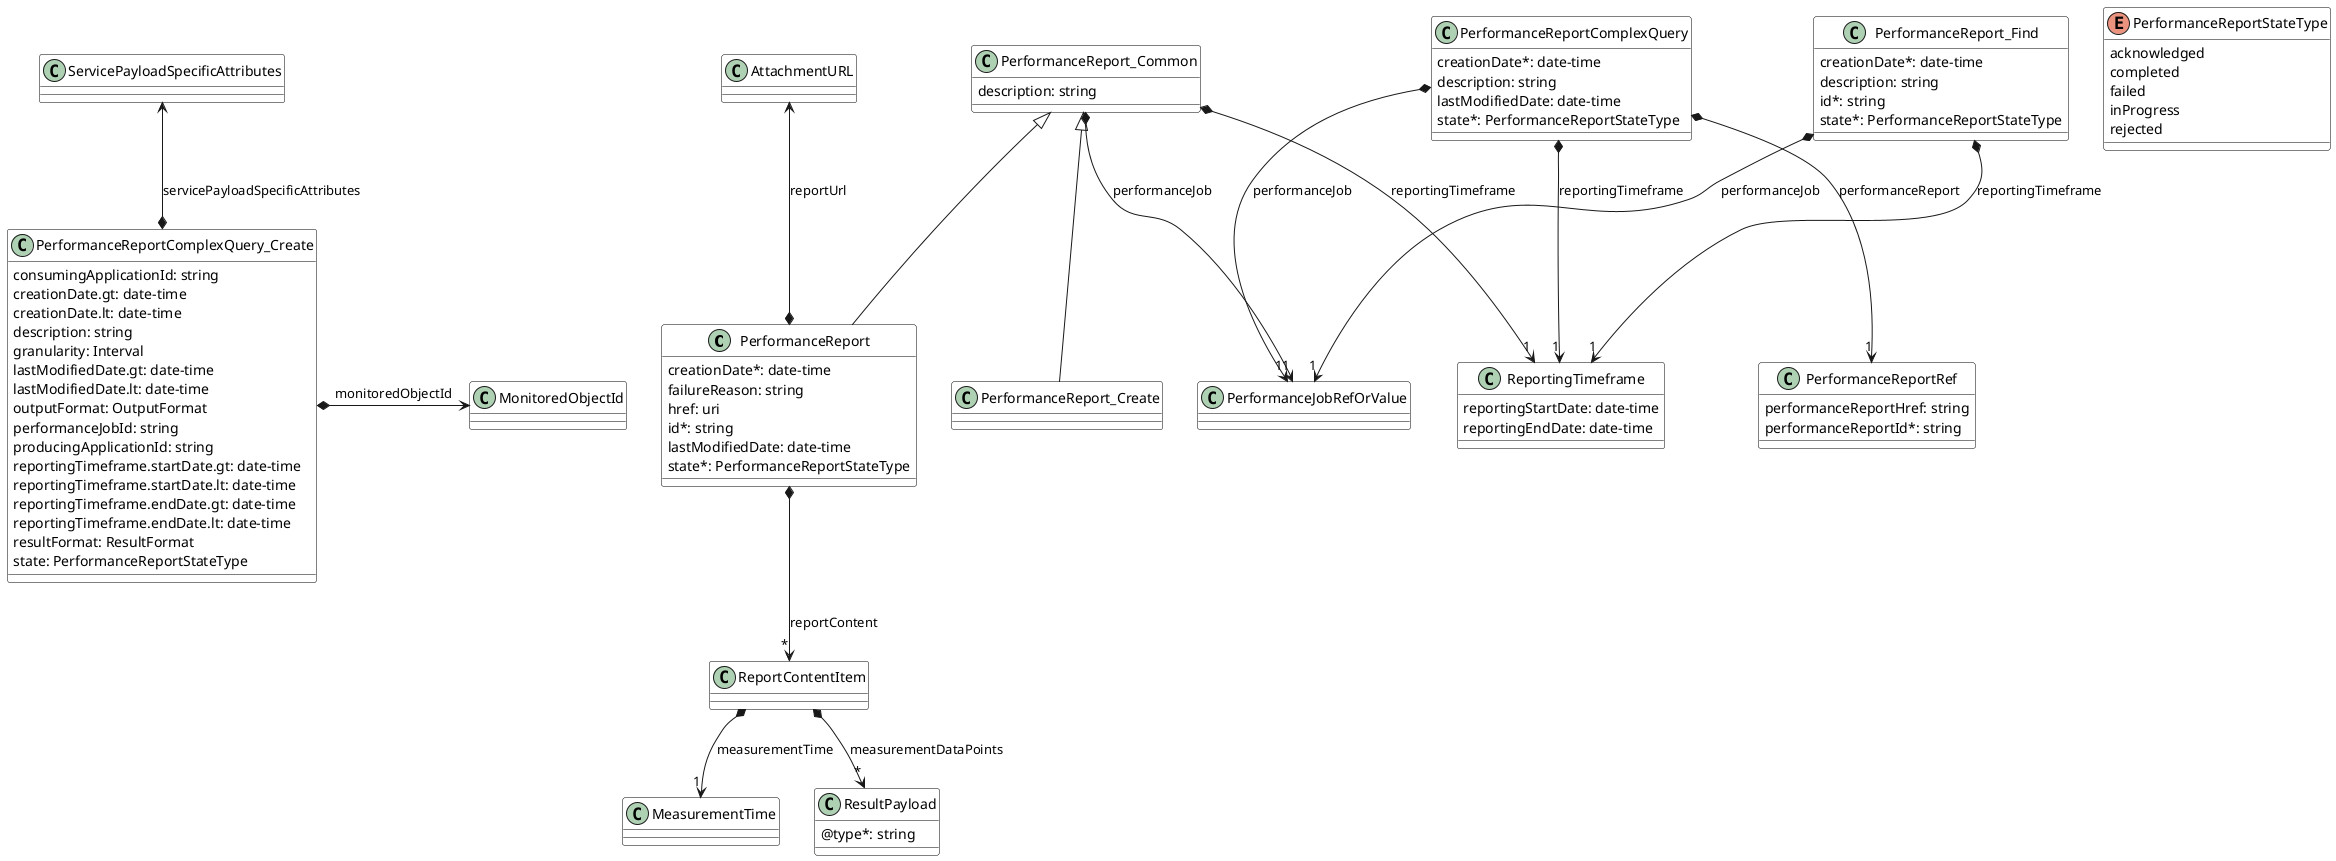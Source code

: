 @startuml performanceMonitoringDataModelPart4
skinparam {
    ClassBackgroundColor White
    ClassBorderColor Black
}

class PerformanceReport {
    creationDate*: date-time
    failureReason: string
    href: uri
    id*: string
    lastModifiedDate: date-time
    state*: PerformanceReportStateType
}
PerformanceReport_Common <|-- PerformanceReport

PerformanceReport *-->"*" ReportContentItem : reportContent
PerformanceReport *-u-> AttachmentURL : reportUrl

class PerformanceReportComplexQuery {
    creationDate*: date-time
    description: string
    lastModifiedDate: date-time
    state*: PerformanceReportStateType
}
PerformanceReportComplexQuery *-->"1" PerformanceJobRefOrValue : performanceJob
PerformanceReportComplexQuery *-->"1" PerformanceReportRef : performanceReport
PerformanceReportComplexQuery *-->"1" ReportingTimeframe : reportingTimeframe


class PerformanceReportComplexQuery_Create {
    consumingApplicationId: string
    creationDate.gt: date-time
    creationDate.lt: date-time
    description: string
    granularity: Interval
    lastModifiedDate.gt: date-time
    lastModifiedDate.lt: date-time
    outputFormat: OutputFormat
    performanceJobId: string
    producingApplicationId: string
    reportingTimeframe.startDate.gt: date-time
    reportingTimeframe.startDate.lt: date-time
    reportingTimeframe.endDate.gt: date-time
    reportingTimeframe.endDate.lt: date-time
    resultFormat: ResultFormat
    state: PerformanceReportStateType
}
PerformanceReportComplexQuery_Create *-r-> MonitoredObjectId : monitoredObjectId
PerformanceReportComplexQuery_Create *-u-> ServicePayloadSpecificAttributes : servicePayloadSpecificAttributes


class PerformanceReportRef {
    performanceReportHref: string
    performanceReportId*: string
}

enum PerformanceReportStateType {
    acknowledged
    completed
    failed
    inProgress
    rejected
}

class PerformanceReport_Common {
    description: string
}
PerformanceReport_Common *-->"1" PerformanceJobRefOrValue : performanceJob
PerformanceReport_Common *-->"1" ReportingTimeframe : reportingTimeframe

class PerformanceReport_Create {
}
PerformanceReport_Common <|-- PerformanceReport_Create

class PerformanceReport_Find {
    creationDate*: date-time
    description: string
    id*: string
    state*: PerformanceReportStateType
}
PerformanceReport_Find *-->"1" PerformanceJobRefOrValue : performanceJob
PerformanceReport_Find *-->"1" ReportingTimeframe : reportingTimeframe

class ReportContentItem {
}
ReportContentItem *-->"1" MeasurementTime : measurementTime
ReportContentItem *-->"*" ResultPayload : measurementDataPoints

class ReportingTimeframe {
    reportingStartDate: date-time
    reportingEndDate: date-time
}

class ResultPayload {
    @type*: string
}

@enduml
